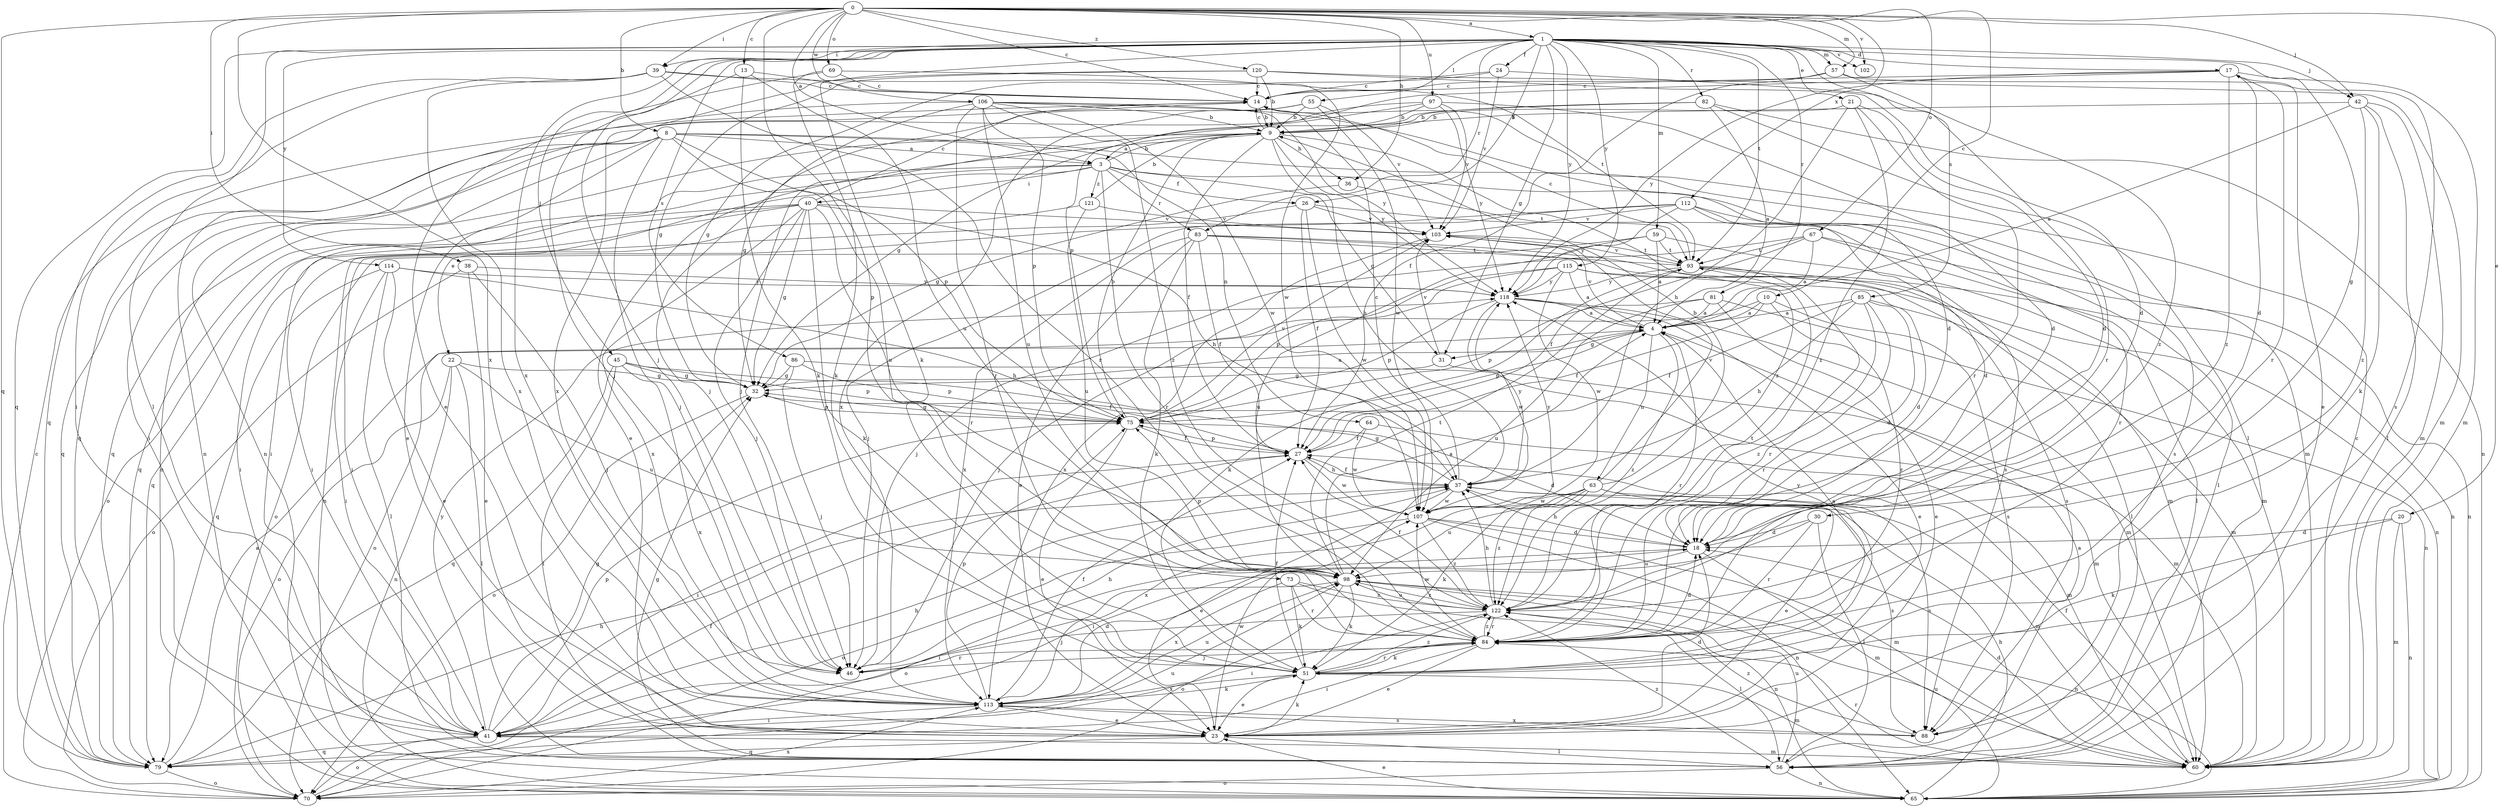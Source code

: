strict digraph  {
0;
1;
3;
4;
8;
9;
10;
13;
14;
17;
18;
20;
21;
22;
23;
24;
26;
27;
30;
31;
32;
36;
37;
38;
39;
40;
41;
42;
45;
46;
51;
55;
56;
57;
59;
60;
63;
64;
65;
67;
69;
70;
73;
75;
79;
81;
82;
83;
84;
85;
86;
88;
93;
97;
98;
102;
103;
106;
107;
112;
113;
114;
115;
118;
120;
121;
122;
0 -> 1  [label=a];
0 -> 3  [label=a];
0 -> 8  [label=b];
0 -> 10  [label=c];
0 -> 13  [label=c];
0 -> 14  [label=c];
0 -> 20  [label=e];
0 -> 36  [label=h];
0 -> 38  [label=i];
0 -> 39  [label=i];
0 -> 42  [label=j];
0 -> 57  [label=m];
0 -> 67  [label=o];
0 -> 69  [label=o];
0 -> 73  [label=p];
0 -> 79  [label=q];
0 -> 97  [label=u];
0 -> 102  [label=v];
0 -> 106  [label=w];
0 -> 112  [label=x];
0 -> 113  [label=x];
0 -> 120  [label=z];
1 -> 17  [label=d];
1 -> 21  [label=e];
1 -> 24  [label=f];
1 -> 26  [label=f];
1 -> 30  [label=g];
1 -> 31  [label=g];
1 -> 39  [label=i];
1 -> 42  [label=j];
1 -> 45  [label=j];
1 -> 46  [label=j];
1 -> 51  [label=k];
1 -> 55  [label=l];
1 -> 56  [label=l];
1 -> 57  [label=m];
1 -> 59  [label=m];
1 -> 79  [label=q];
1 -> 81  [label=r];
1 -> 82  [label=r];
1 -> 83  [label=r];
1 -> 85  [label=s];
1 -> 86  [label=s];
1 -> 93  [label=t];
1 -> 102  [label=v];
1 -> 113  [label=x];
1 -> 114  [label=y];
1 -> 115  [label=y];
1 -> 118  [label=y];
3 -> 9  [label=b];
3 -> 22  [label=e];
3 -> 26  [label=f];
3 -> 31  [label=g];
3 -> 40  [label=i];
3 -> 41  [label=i];
3 -> 79  [label=q];
3 -> 83  [label=r];
3 -> 84  [label=r];
3 -> 88  [label=s];
3 -> 121  [label=z];
4 -> 31  [label=g];
4 -> 63  [label=n];
4 -> 75  [label=p];
4 -> 84  [label=r];
4 -> 103  [label=v];
4 -> 122  [label=z];
8 -> 3  [label=a];
8 -> 23  [label=e];
8 -> 41  [label=i];
8 -> 46  [label=j];
8 -> 60  [label=m];
8 -> 64  [label=n];
8 -> 65  [label=n];
8 -> 75  [label=p];
8 -> 79  [label=q];
8 -> 98  [label=u];
9 -> 3  [label=a];
9 -> 14  [label=c];
9 -> 23  [label=e];
9 -> 27  [label=f];
9 -> 36  [label=h];
9 -> 37  [label=h];
9 -> 79  [label=q];
9 -> 118  [label=y];
9 -> 122  [label=z];
10 -> 4  [label=a];
10 -> 27  [label=f];
10 -> 70  [label=o];
10 -> 84  [label=r];
10 -> 88  [label=s];
13 -> 14  [label=c];
13 -> 46  [label=j];
13 -> 51  [label=k];
13 -> 98  [label=u];
14 -> 9  [label=b];
14 -> 65  [label=n];
17 -> 14  [label=c];
17 -> 23  [label=e];
17 -> 60  [label=m];
17 -> 75  [label=p];
17 -> 84  [label=r];
17 -> 118  [label=y];
17 -> 122  [label=z];
18 -> 17  [label=d];
18 -> 37  [label=h];
18 -> 60  [label=m];
18 -> 70  [label=o];
18 -> 98  [label=u];
20 -> 18  [label=d];
20 -> 51  [label=k];
20 -> 60  [label=m];
20 -> 65  [label=n];
21 -> 9  [label=b];
21 -> 18  [label=d];
21 -> 37  [label=h];
21 -> 84  [label=r];
21 -> 122  [label=z];
22 -> 32  [label=g];
22 -> 56  [label=l];
22 -> 65  [label=n];
22 -> 70  [label=o];
22 -> 98  [label=u];
23 -> 18  [label=d];
23 -> 51  [label=k];
23 -> 56  [label=l];
23 -> 79  [label=q];
23 -> 107  [label=w];
24 -> 14  [label=c];
24 -> 32  [label=g];
24 -> 84  [label=r];
24 -> 103  [label=v];
26 -> 27  [label=f];
26 -> 41  [label=i];
26 -> 88  [label=s];
26 -> 103  [label=v];
26 -> 107  [label=w];
27 -> 37  [label=h];
27 -> 41  [label=i];
27 -> 75  [label=p];
27 -> 107  [label=w];
30 -> 18  [label=d];
30 -> 41  [label=i];
30 -> 56  [label=l];
30 -> 84  [label=r];
31 -> 32  [label=g];
31 -> 60  [label=m];
31 -> 103  [label=v];
32 -> 4  [label=a];
32 -> 70  [label=o];
32 -> 75  [label=p];
36 -> 32  [label=g];
36 -> 93  [label=t];
37 -> 14  [label=c];
37 -> 23  [label=e];
37 -> 27  [label=f];
37 -> 32  [label=g];
37 -> 60  [label=m];
37 -> 88  [label=s];
37 -> 107  [label=w];
37 -> 118  [label=y];
38 -> 23  [label=e];
38 -> 46  [label=j];
38 -> 70  [label=o];
38 -> 118  [label=y];
39 -> 14  [label=c];
39 -> 41  [label=i];
39 -> 79  [label=q];
39 -> 84  [label=r];
39 -> 93  [label=t];
39 -> 113  [label=x];
40 -> 14  [label=c];
40 -> 32  [label=g];
40 -> 37  [label=h];
40 -> 41  [label=i];
40 -> 46  [label=j];
40 -> 51  [label=k];
40 -> 70  [label=o];
40 -> 79  [label=q];
40 -> 84  [label=r];
40 -> 103  [label=v];
40 -> 113  [label=x];
41 -> 32  [label=g];
41 -> 37  [label=h];
41 -> 60  [label=m];
41 -> 70  [label=o];
41 -> 75  [label=p];
41 -> 79  [label=q];
41 -> 118  [label=y];
42 -> 4  [label=a];
42 -> 9  [label=b];
42 -> 51  [label=k];
42 -> 56  [label=l];
42 -> 60  [label=m];
42 -> 122  [label=z];
45 -> 27  [label=f];
45 -> 32  [label=g];
45 -> 56  [label=l];
45 -> 75  [label=p];
45 -> 79  [label=q];
45 -> 113  [label=x];
46 -> 37  [label=h];
46 -> 84  [label=r];
51 -> 4  [label=a];
51 -> 23  [label=e];
51 -> 27  [label=f];
51 -> 60  [label=m];
51 -> 84  [label=r];
51 -> 113  [label=x];
51 -> 118  [label=y];
51 -> 122  [label=z];
55 -> 9  [label=b];
55 -> 46  [label=j];
55 -> 103  [label=v];
55 -> 107  [label=w];
55 -> 113  [label=x];
56 -> 4  [label=a];
56 -> 32  [label=g];
56 -> 65  [label=n];
56 -> 70  [label=o];
56 -> 98  [label=u];
56 -> 122  [label=z];
57 -> 14  [label=c];
57 -> 27  [label=f];
57 -> 88  [label=s];
57 -> 122  [label=z];
59 -> 4  [label=a];
59 -> 60  [label=m];
59 -> 70  [label=o];
59 -> 93  [label=t];
59 -> 98  [label=u];
60 -> 14  [label=c];
60 -> 18  [label=d];
60 -> 27  [label=f];
60 -> 84  [label=r];
63 -> 9  [label=b];
63 -> 23  [label=e];
63 -> 51  [label=k];
63 -> 88  [label=s];
63 -> 98  [label=u];
63 -> 103  [label=v];
63 -> 107  [label=w];
63 -> 113  [label=x];
63 -> 122  [label=z];
64 -> 27  [label=f];
64 -> 60  [label=m];
64 -> 107  [label=w];
65 -> 23  [label=e];
65 -> 37  [label=h];
65 -> 98  [label=u];
67 -> 4  [label=a];
67 -> 27  [label=f];
67 -> 46  [label=j];
67 -> 56  [label=l];
67 -> 65  [label=n];
67 -> 93  [label=t];
69 -> 14  [label=c];
69 -> 23  [label=e];
69 -> 51  [label=k];
69 -> 107  [label=w];
70 -> 14  [label=c];
70 -> 27  [label=f];
70 -> 113  [label=x];
73 -> 51  [label=k];
73 -> 65  [label=n];
73 -> 84  [label=r];
73 -> 113  [label=x];
73 -> 122  [label=z];
75 -> 9  [label=b];
75 -> 18  [label=d];
75 -> 23  [label=e];
75 -> 27  [label=f];
75 -> 32  [label=g];
75 -> 103  [label=v];
79 -> 4  [label=a];
79 -> 37  [label=h];
79 -> 70  [label=o];
79 -> 98  [label=u];
81 -> 4  [label=a];
81 -> 23  [label=e];
81 -> 65  [label=n];
81 -> 75  [label=p];
81 -> 98  [label=u];
82 -> 4  [label=a];
82 -> 9  [label=b];
82 -> 46  [label=j];
82 -> 56  [label=l];
82 -> 65  [label=n];
83 -> 23  [label=e];
83 -> 27  [label=f];
83 -> 51  [label=k];
83 -> 60  [label=m];
83 -> 65  [label=n];
83 -> 93  [label=t];
83 -> 113  [label=x];
84 -> 18  [label=d];
84 -> 23  [label=e];
84 -> 41  [label=i];
84 -> 46  [label=j];
84 -> 51  [label=k];
84 -> 107  [label=w];
84 -> 122  [label=z];
85 -> 4  [label=a];
85 -> 18  [label=d];
85 -> 27  [label=f];
85 -> 37  [label=h];
85 -> 60  [label=m];
85 -> 84  [label=r];
85 -> 122  [label=z];
86 -> 32  [label=g];
86 -> 46  [label=j];
86 -> 60  [label=m];
86 -> 75  [label=p];
88 -> 113  [label=x];
88 -> 122  [label=z];
93 -> 14  [label=c];
93 -> 51  [label=k];
93 -> 56  [label=l];
93 -> 84  [label=r];
93 -> 88  [label=s];
93 -> 103  [label=v];
93 -> 118  [label=y];
97 -> 9  [label=b];
97 -> 18  [label=d];
97 -> 32  [label=g];
97 -> 79  [label=q];
97 -> 103  [label=v];
97 -> 118  [label=y];
98 -> 4  [label=a];
98 -> 41  [label=i];
98 -> 51  [label=k];
98 -> 65  [label=n];
98 -> 70  [label=o];
98 -> 75  [label=p];
98 -> 93  [label=t];
98 -> 122  [label=z];
103 -> 93  [label=t];
103 -> 113  [label=x];
106 -> 9  [label=b];
106 -> 18  [label=d];
106 -> 32  [label=g];
106 -> 65  [label=n];
106 -> 75  [label=p];
106 -> 84  [label=r];
106 -> 98  [label=u];
106 -> 107  [label=w];
106 -> 118  [label=y];
106 -> 122  [label=z];
107 -> 18  [label=d];
107 -> 60  [label=m];
107 -> 65  [label=n];
107 -> 70  [label=o];
107 -> 118  [label=y];
107 -> 122  [label=z];
112 -> 18  [label=d];
112 -> 41  [label=i];
112 -> 46  [label=j];
112 -> 56  [label=l];
112 -> 84  [label=r];
112 -> 103  [label=v];
112 -> 118  [label=y];
113 -> 18  [label=d];
113 -> 23  [label=e];
113 -> 27  [label=f];
113 -> 41  [label=i];
113 -> 51  [label=k];
113 -> 75  [label=p];
113 -> 88  [label=s];
113 -> 98  [label=u];
114 -> 23  [label=e];
114 -> 37  [label=h];
114 -> 41  [label=i];
114 -> 56  [label=l];
114 -> 79  [label=q];
114 -> 118  [label=y];
115 -> 4  [label=a];
115 -> 18  [label=d];
115 -> 46  [label=j];
115 -> 65  [label=n];
115 -> 75  [label=p];
115 -> 107  [label=w];
115 -> 118  [label=y];
118 -> 4  [label=a];
118 -> 23  [label=e];
118 -> 60  [label=m];
118 -> 75  [label=p];
118 -> 107  [label=w];
120 -> 9  [label=b];
120 -> 14  [label=c];
120 -> 18  [label=d];
120 -> 32  [label=g];
120 -> 60  [label=m];
120 -> 113  [label=x];
121 -> 9  [label=b];
121 -> 65  [label=n];
121 -> 98  [label=u];
121 -> 103  [label=v];
122 -> 27  [label=f];
122 -> 37  [label=h];
122 -> 41  [label=i];
122 -> 46  [label=j];
122 -> 56  [label=l];
122 -> 84  [label=r];
122 -> 93  [label=t];
122 -> 98  [label=u];
}
